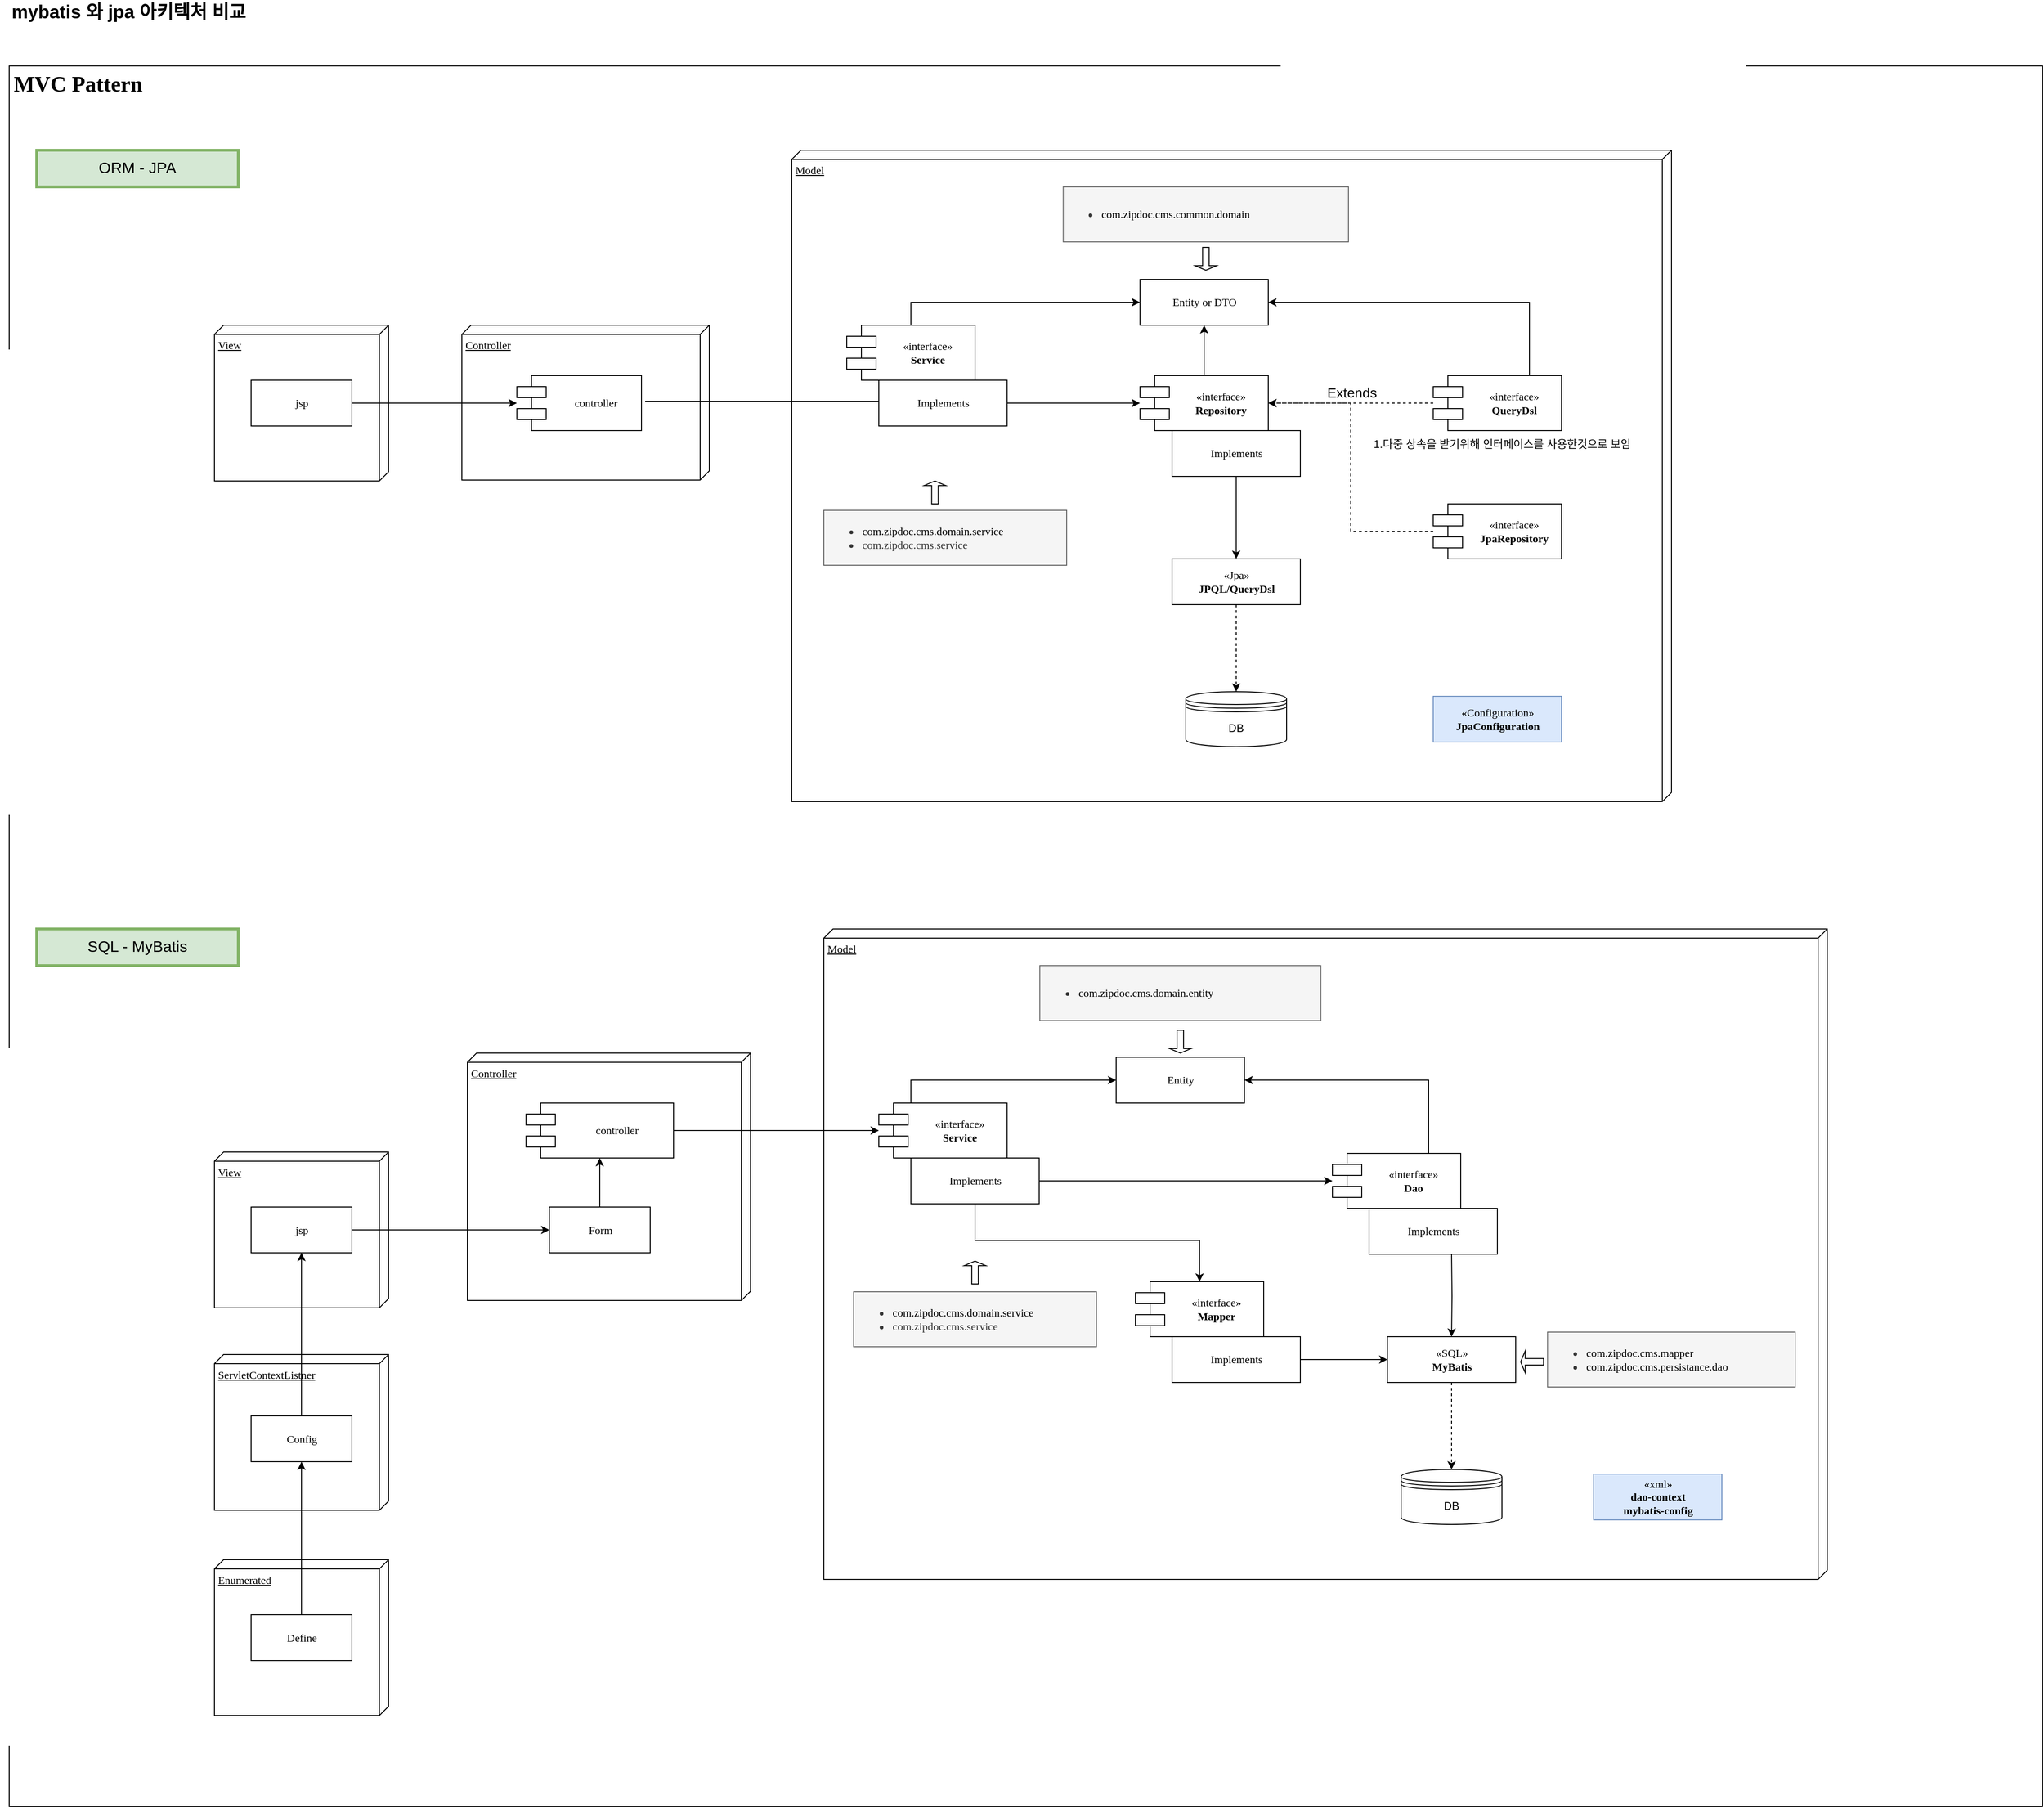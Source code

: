 <mxfile version="13.9.9" type="device"><diagram id="C5RBs43oDa-KdzZeNtuy" name="Page-1"><mxGraphModel dx="3387" dy="1460" grid="1" gridSize="10" guides="1" tooltips="1" connect="1" arrows="1" fold="1" page="1" pageScale="1" pageWidth="827" pageHeight="1169" math="0" shadow="0"><root><mxCell id="WIyWlLk6GJQsqaUBKTNV-0"/><mxCell id="WIyWlLk6GJQsqaUBKTNV-1" parent="WIyWlLk6GJQsqaUBKTNV-0"/><mxCell id="aU4CgmjhI3RZYuA5pDUV-0" value="&lt;h1&gt;MVC Pattern&lt;/h1&gt;" style="text;html=1;spacing=5;spacingTop=-20;whiteSpace=wrap;overflow=hidden;rounded=0;labelBackgroundColor=none;fontFamily=Verdana;align=left;fillColor=#ffffff;strokeColor=#000000;" vertex="1" parent="WIyWlLk6GJQsqaUBKTNV-1"><mxGeometry x="-30" y="820" width="2219" height="1900" as="geometry"/></mxCell><mxCell id="aU4CgmjhI3RZYuA5pDUV-1" value="Model" style="verticalAlign=top;align=left;spacingTop=8;spacingLeft=2;spacingRight=12;shape=cube;size=10;direction=south;fontStyle=4;html=1;rounded=0;shadow=0;comic=0;labelBackgroundColor=none;strokeWidth=1;fontFamily=Verdana;fontSize=12" vertex="1" parent="WIyWlLk6GJQsqaUBKTNV-1"><mxGeometry x="824" y="912" width="960" height="711" as="geometry"/></mxCell><mxCell id="aU4CgmjhI3RZYuA5pDUV-2" value="Controller" style="verticalAlign=top;align=left;spacingTop=8;spacingLeft=2;spacingRight=12;shape=cube;size=10;direction=south;fontStyle=4;html=1;rounded=0;shadow=0;comic=0;labelBackgroundColor=none;strokeWidth=1;fontFamily=Verdana;fontSize=12" vertex="1" parent="WIyWlLk6GJQsqaUBKTNV-1"><mxGeometry x="464" y="1103" width="270" height="169" as="geometry"/></mxCell><mxCell id="aU4CgmjhI3RZYuA5pDUV-3" value="View" style="verticalAlign=top;align=left;spacingTop=8;spacingLeft=2;spacingRight=12;shape=cube;size=10;direction=south;fontStyle=4;html=1;rounded=0;shadow=0;comic=0;labelBackgroundColor=none;strokeWidth=1;fontFamily=Verdana;fontSize=12" vertex="1" parent="WIyWlLk6GJQsqaUBKTNV-1"><mxGeometry x="194" y="1103" width="190" height="170" as="geometry"/></mxCell><mxCell id="aU4CgmjhI3RZYuA5pDUV-4" style="edgeStyle=orthogonalEdgeStyle;rounded=0;orthogonalLoop=1;jettySize=auto;html=1;startArrow=none;startFill=0;endArrow=classic;endFill=1;fontSize=15;" edge="1" parent="WIyWlLk6GJQsqaUBKTNV-1" source="aU4CgmjhI3RZYuA5pDUV-5" target="aU4CgmjhI3RZYuA5pDUV-7"><mxGeometry relative="1" as="geometry"/></mxCell><mxCell id="aU4CgmjhI3RZYuA5pDUV-5" value="jsp" style="html=1;rounded=0;shadow=0;comic=0;labelBackgroundColor=none;strokeWidth=1;fontFamily=Verdana;fontSize=12;align=center;" vertex="1" parent="WIyWlLk6GJQsqaUBKTNV-1"><mxGeometry x="234" y="1163" width="110" height="50" as="geometry"/></mxCell><mxCell id="aU4CgmjhI3RZYuA5pDUV-6" style="edgeStyle=orthogonalEdgeStyle;rounded=0;orthogonalLoop=1;jettySize=auto;html=1;startArrow=none;startFill=0;endArrow=classic;endFill=1;fontSize=15;" edge="1" parent="WIyWlLk6GJQsqaUBKTNV-1" target="aU4CgmjhI3RZYuA5pDUV-12"><mxGeometry relative="1" as="geometry"><mxPoint x="914" y="1186" as="targetPoint"/><Array as="points"><mxPoint x="664" y="1186"/></Array><mxPoint x="664" y="1186" as="sourcePoint"/></mxGeometry></mxCell><mxCell id="aU4CgmjhI3RZYuA5pDUV-7" value="controller" style="shape=component;align=center;spacingLeft=36;rounded=0;shadow=0;comic=0;labelBackgroundColor=none;strokeWidth=1;fontFamily=Verdana;fontSize=12;html=1;" vertex="1" parent="WIyWlLk6GJQsqaUBKTNV-1"><mxGeometry x="524" y="1158" width="136" height="60" as="geometry"/></mxCell><mxCell id="aU4CgmjhI3RZYuA5pDUV-8" style="edgeStyle=orthogonalEdgeStyle;rounded=0;orthogonalLoop=1;jettySize=auto;html=1;startArrow=none;startFill=0;endArrow=classic;endFill=1;fontSize=15;" edge="1" parent="WIyWlLk6GJQsqaUBKTNV-1" source="aU4CgmjhI3RZYuA5pDUV-9" target="aU4CgmjhI3RZYuA5pDUV-13"><mxGeometry relative="1" as="geometry"/></mxCell><mxCell id="aU4CgmjhI3RZYuA5pDUV-9" value="Implements" style="html=1;rounded=0;shadow=0;comic=0;labelBackgroundColor=none;strokeWidth=1;fontFamily=Verdana;fontSize=12;align=center;" vertex="1" parent="WIyWlLk6GJQsqaUBKTNV-1"><mxGeometry x="919" y="1163" width="140" height="50" as="geometry"/></mxCell><mxCell id="aU4CgmjhI3RZYuA5pDUV-10" value="ORM - JPA" style="text;html=1;strokeColor=#82b366;fillColor=#d5e8d4;align=center;verticalAlign=middle;whiteSpace=wrap;rounded=0;fontSize=17;strokeWidth=3;" vertex="1" parent="WIyWlLk6GJQsqaUBKTNV-1"><mxGeometry y="912" width="220" height="40" as="geometry"/></mxCell><mxCell id="aU4CgmjhI3RZYuA5pDUV-11" value="DB" style="shape=datastore;whiteSpace=wrap;html=1;" vertex="1" parent="WIyWlLk6GJQsqaUBKTNV-1"><mxGeometry x="1254" y="1503" width="110" height="60" as="geometry"/></mxCell><mxCell id="aU4CgmjhI3RZYuA5pDUV-12" value="&lt;span style=&quot;&quot;&gt;«interface»&lt;/span&gt;&lt;br style=&quot;&quot;&gt;&lt;b style=&quot;&quot;&gt;Service&lt;/b&gt;" style="shape=component;align=center;spacingLeft=36;rounded=0;shadow=0;comic=0;labelBackgroundColor=none;strokeWidth=1;fontFamily=Verdana;fontSize=12;html=1;" vertex="1" parent="WIyWlLk6GJQsqaUBKTNV-1"><mxGeometry x="884" y="1103" width="140" height="60" as="geometry"/></mxCell><mxCell id="aU4CgmjhI3RZYuA5pDUV-13" value="&lt;span&gt;«interface»&lt;/span&gt;&lt;br&gt;&lt;b&gt;Repository&lt;/b&gt;" style="shape=component;align=center;spacingLeft=36;rounded=0;shadow=0;comic=0;labelBackgroundColor=none;strokeWidth=1;fontFamily=Verdana;fontSize=12;html=1;" vertex="1" parent="WIyWlLk6GJQsqaUBKTNV-1"><mxGeometry x="1204" y="1158" width="140" height="60" as="geometry"/></mxCell><mxCell id="aU4CgmjhI3RZYuA5pDUV-14" value="" style="edgeStyle=orthogonalEdgeStyle;rounded=0;orthogonalLoop=1;jettySize=auto;html=1;endArrow=classic;endFill=1;fontSize=15;" edge="1" parent="WIyWlLk6GJQsqaUBKTNV-1" source="aU4CgmjhI3RZYuA5pDUV-15" target="aU4CgmjhI3RZYuA5pDUV-22"><mxGeometry relative="1" as="geometry"/></mxCell><mxCell id="aU4CgmjhI3RZYuA5pDUV-15" value="Implements" style="html=1;rounded=0;shadow=0;comic=0;labelBackgroundColor=none;strokeWidth=1;fontFamily=Verdana;fontSize=12;align=center;" vertex="1" parent="WIyWlLk6GJQsqaUBKTNV-1"><mxGeometry x="1239" y="1218" width="140" height="50" as="geometry"/></mxCell><mxCell id="aU4CgmjhI3RZYuA5pDUV-16" value="" style="edgeStyle=orthogonalEdgeStyle;rounded=0;orthogonalLoop=1;jettySize=auto;html=1;entryX=1;entryY=0.5;entryDx=0;entryDy=0;endArrow=classic;endFill=1;fontSize=15;dashed=1;" edge="1" parent="WIyWlLk6GJQsqaUBKTNV-1" source="aU4CgmjhI3RZYuA5pDUV-17" target="aU4CgmjhI3RZYuA5pDUV-13"><mxGeometry relative="1" as="geometry"/></mxCell><mxCell id="aU4CgmjhI3RZYuA5pDUV-17" value="&lt;span&gt;«interface»&lt;/span&gt;&lt;br&gt;&lt;b&gt;QueryDsl&lt;/b&gt;" style="shape=component;align=center;spacingLeft=36;rounded=0;shadow=0;comic=0;labelBackgroundColor=none;strokeWidth=1;fontFamily=Verdana;fontSize=12;html=1;" vertex="1" parent="WIyWlLk6GJQsqaUBKTNV-1"><mxGeometry x="1524" y="1158" width="140" height="60" as="geometry"/></mxCell><mxCell id="aU4CgmjhI3RZYuA5pDUV-18" style="edgeStyle=orthogonalEdgeStyle;rounded=0;orthogonalLoop=1;jettySize=auto;html=1;dashed=1;endArrow=classic;endFill=1;fontSize=15;entryX=1;entryY=0.5;entryDx=0;entryDy=0;startArrow=none;startFill=0;" edge="1" parent="WIyWlLk6GJQsqaUBKTNV-1" source="aU4CgmjhI3RZYuA5pDUV-20" target="aU4CgmjhI3RZYuA5pDUV-13"><mxGeometry relative="1" as="geometry"><mxPoint x="1434" y="1193" as="targetPoint"/></mxGeometry></mxCell><mxCell id="aU4CgmjhI3RZYuA5pDUV-19" value="Extends" style="edgeLabel;html=1;align=center;verticalAlign=middle;resizable=0;points=[];fontSize=15;" vertex="1" connectable="0" parent="aU4CgmjhI3RZYuA5pDUV-18"><mxGeometry x="0.551" y="4" relative="1" as="geometry"><mxPoint x="18.57" y="-16" as="offset"/></mxGeometry></mxCell><mxCell id="aU4CgmjhI3RZYuA5pDUV-20" value="&lt;span&gt;«interface»&lt;/span&gt;&lt;br&gt;&lt;b&gt;JpaRepository&lt;/b&gt;" style="shape=component;align=center;spacingLeft=36;rounded=0;shadow=0;comic=0;labelBackgroundColor=none;strokeWidth=1;fontFamily=Verdana;fontSize=12;html=1;" vertex="1" parent="WIyWlLk6GJQsqaUBKTNV-1"><mxGeometry x="1524" y="1298" width="140" height="60" as="geometry"/></mxCell><mxCell id="aU4CgmjhI3RZYuA5pDUV-21" value="" style="edgeStyle=orthogonalEdgeStyle;rounded=0;orthogonalLoop=1;jettySize=auto;html=1;dashed=1;endArrow=classic;endFill=1;fontSize=15;" edge="1" parent="WIyWlLk6GJQsqaUBKTNV-1" source="aU4CgmjhI3RZYuA5pDUV-22" target="aU4CgmjhI3RZYuA5pDUV-11"><mxGeometry relative="1" as="geometry"/></mxCell><mxCell id="aU4CgmjhI3RZYuA5pDUV-22" value="«Jpa»&lt;br&gt;&lt;b&gt;JPQL/QueryDsl&lt;/b&gt;" style="html=1;rounded=0;shadow=0;comic=0;labelBackgroundColor=none;strokeWidth=1;fontFamily=Verdana;fontSize=12;align=center;" vertex="1" parent="WIyWlLk6GJQsqaUBKTNV-1"><mxGeometry x="1239" y="1358" width="140" height="50" as="geometry"/></mxCell><mxCell id="aU4CgmjhI3RZYuA5pDUV-23" value="Model" style="verticalAlign=top;align=left;spacingTop=8;spacingLeft=2;spacingRight=12;shape=cube;size=10;direction=south;fontStyle=4;html=1;rounded=0;shadow=0;comic=0;labelBackgroundColor=none;strokeWidth=1;fontFamily=Verdana;fontSize=12" vertex="1" parent="WIyWlLk6GJQsqaUBKTNV-1"><mxGeometry x="859" y="1762" width="1095" height="710" as="geometry"/></mxCell><mxCell id="aU4CgmjhI3RZYuA5pDUV-24" value="Controller" style="verticalAlign=top;align=left;spacingTop=8;spacingLeft=2;spacingRight=12;shape=cube;size=10;direction=south;fontStyle=4;html=1;rounded=0;shadow=0;comic=0;labelBackgroundColor=none;strokeWidth=1;fontFamily=Verdana;fontSize=12" vertex="1" parent="WIyWlLk6GJQsqaUBKTNV-1"><mxGeometry x="470" y="1897.5" width="309" height="270" as="geometry"/></mxCell><mxCell id="aU4CgmjhI3RZYuA5pDUV-25" value="View" style="verticalAlign=top;align=left;spacingTop=8;spacingLeft=2;spacingRight=12;shape=cube;size=10;direction=south;fontStyle=4;html=1;rounded=0;shadow=0;comic=0;labelBackgroundColor=none;strokeWidth=1;fontFamily=Verdana;fontSize=12" vertex="1" parent="WIyWlLk6GJQsqaUBKTNV-1"><mxGeometry x="194" y="2005.5" width="190" height="170" as="geometry"/></mxCell><mxCell id="aU4CgmjhI3RZYuA5pDUV-26" style="edgeStyle=orthogonalEdgeStyle;rounded=0;orthogonalLoop=1;jettySize=auto;html=1;startArrow=none;startFill=0;endArrow=classic;endFill=1;fontSize=15;entryX=0;entryY=0.5;entryDx=0;entryDy=0;" edge="1" parent="WIyWlLk6GJQsqaUBKTNV-1" source="aU4CgmjhI3RZYuA5pDUV-27" target="aU4CgmjhI3RZYuA5pDUV-30"><mxGeometry relative="1" as="geometry"/></mxCell><mxCell id="aU4CgmjhI3RZYuA5pDUV-27" value="jsp" style="html=1;rounded=0;shadow=0;comic=0;labelBackgroundColor=none;strokeWidth=1;fontFamily=Verdana;fontSize=12;align=center;" vertex="1" parent="WIyWlLk6GJQsqaUBKTNV-1"><mxGeometry x="234" y="2065.5" width="110" height="50" as="geometry"/></mxCell><mxCell id="aU4CgmjhI3RZYuA5pDUV-28" style="edgeStyle=orthogonalEdgeStyle;rounded=0;orthogonalLoop=1;jettySize=auto;html=1;startArrow=none;startFill=0;endArrow=classic;endFill=1;fontSize=15;exitX=1;exitY=0.5;exitDx=0;exitDy=0;" edge="1" parent="WIyWlLk6GJQsqaUBKTNV-1" source="aU4CgmjhI3RZYuA5pDUV-31" target="aU4CgmjhI3RZYuA5pDUV-37"><mxGeometry relative="1" as="geometry"><mxPoint x="909" y="2035" as="targetPoint"/><Array as="points"/></mxGeometry></mxCell><mxCell id="aU4CgmjhI3RZYuA5pDUV-29" value="" style="edgeStyle=orthogonalEdgeStyle;rounded=1;orthogonalLoop=1;jettySize=auto;html=1;" edge="1" parent="WIyWlLk6GJQsqaUBKTNV-1" source="aU4CgmjhI3RZYuA5pDUV-30" target="aU4CgmjhI3RZYuA5pDUV-31"><mxGeometry relative="1" as="geometry"/></mxCell><mxCell id="aU4CgmjhI3RZYuA5pDUV-30" value="Form" style="html=1;rounded=0;shadow=0;comic=0;labelBackgroundColor=none;strokeWidth=1;fontFamily=Verdana;fontSize=12;align=center;" vertex="1" parent="WIyWlLk6GJQsqaUBKTNV-1"><mxGeometry x="559.5" y="2065.5" width="110" height="50" as="geometry"/></mxCell><mxCell id="aU4CgmjhI3RZYuA5pDUV-31" value="controller" style="shape=component;align=center;spacingLeft=36;rounded=0;shadow=0;comic=0;labelBackgroundColor=none;strokeWidth=1;fontFamily=Verdana;fontSize=12;html=1;" vertex="1" parent="WIyWlLk6GJQsqaUBKTNV-1"><mxGeometry x="534" y="1952" width="161" height="60" as="geometry"/></mxCell><mxCell id="aU4CgmjhI3RZYuA5pDUV-32" style="edgeStyle=orthogonalEdgeStyle;rounded=0;orthogonalLoop=1;jettySize=auto;html=1;startArrow=none;startFill=0;endArrow=classic;endFill=1;fontSize=15;" edge="1" parent="WIyWlLk6GJQsqaUBKTNV-1" source="aU4CgmjhI3RZYuA5pDUV-34" target="aU4CgmjhI3RZYuA5pDUV-38"><mxGeometry relative="1" as="geometry"/></mxCell><mxCell id="aU4CgmjhI3RZYuA5pDUV-33" style="edgeStyle=orthogonalEdgeStyle;rounded=0;orthogonalLoop=1;jettySize=auto;html=1;entryX=0.5;entryY=0;entryDx=0;entryDy=0;startArrow=none;startFill=0;endArrow=classic;endFill=1;fontFamily=Verdana;" edge="1" parent="WIyWlLk6GJQsqaUBKTNV-1" source="aU4CgmjhI3RZYuA5pDUV-34" target="aU4CgmjhI3RZYuA5pDUV-57"><mxGeometry relative="1" as="geometry"><Array as="points"><mxPoint x="1269" y="2102"/></Array></mxGeometry></mxCell><mxCell id="aU4CgmjhI3RZYuA5pDUV-34" value="Implements" style="html=1;rounded=0;shadow=0;comic=0;labelBackgroundColor=none;strokeWidth=1;fontFamily=Verdana;fontSize=12;align=center;" vertex="1" parent="WIyWlLk6GJQsqaUBKTNV-1"><mxGeometry x="954" y="2012" width="140" height="50" as="geometry"/></mxCell><mxCell id="aU4CgmjhI3RZYuA5pDUV-35" value="SQL - MyBatis" style="text;html=1;strokeColor=#82b366;fillColor=#d5e8d4;align=center;verticalAlign=middle;whiteSpace=wrap;rounded=0;fontSize=17;strokeWidth=3;" vertex="1" parent="WIyWlLk6GJQsqaUBKTNV-1"><mxGeometry y="1762" width="220" height="40" as="geometry"/></mxCell><mxCell id="aU4CgmjhI3RZYuA5pDUV-36" value="DB" style="shape=datastore;whiteSpace=wrap;html=1;" vertex="1" parent="WIyWlLk6GJQsqaUBKTNV-1"><mxGeometry x="1489" y="2352" width="110" height="60" as="geometry"/></mxCell><mxCell id="aU4CgmjhI3RZYuA5pDUV-37" value="&lt;span style=&quot;&quot;&gt;«interface»&lt;/span&gt;&lt;br style=&quot;&quot;&gt;&lt;b style=&quot;&quot;&gt;Service&lt;/b&gt;" style="shape=component;align=center;spacingLeft=36;rounded=0;shadow=0;comic=0;labelBackgroundColor=none;strokeWidth=1;fontFamily=Verdana;fontSize=12;html=1;" vertex="1" parent="WIyWlLk6GJQsqaUBKTNV-1"><mxGeometry x="919" y="1952" width="140" height="60" as="geometry"/></mxCell><mxCell id="aU4CgmjhI3RZYuA5pDUV-38" value="&lt;span&gt;«interface»&lt;/span&gt;&lt;br&gt;&lt;b&gt;Dao&lt;/b&gt;" style="shape=component;align=center;spacingLeft=36;rounded=0;shadow=0;comic=0;labelBackgroundColor=none;strokeWidth=1;fontFamily=Verdana;fontSize=12;html=1;" vertex="1" parent="WIyWlLk6GJQsqaUBKTNV-1"><mxGeometry x="1414" y="2007" width="140" height="60" as="geometry"/></mxCell><mxCell id="aU4CgmjhI3RZYuA5pDUV-39" value="" style="edgeStyle=orthogonalEdgeStyle;rounded=0;orthogonalLoop=1;jettySize=auto;html=1;endArrow=classic;endFill=1;fontSize=15;" edge="1" parent="WIyWlLk6GJQsqaUBKTNV-1" target="aU4CgmjhI3RZYuA5pDUV-41"><mxGeometry relative="1" as="geometry"><mxPoint x="1544" y="2117" as="sourcePoint"/></mxGeometry></mxCell><mxCell id="aU4CgmjhI3RZYuA5pDUV-40" value="" style="edgeStyle=orthogonalEdgeStyle;rounded=0;orthogonalLoop=1;jettySize=auto;html=1;dashed=1;endArrow=classic;endFill=1;fontSize=15;" edge="1" parent="WIyWlLk6GJQsqaUBKTNV-1" source="aU4CgmjhI3RZYuA5pDUV-41" target="aU4CgmjhI3RZYuA5pDUV-36"><mxGeometry relative="1" as="geometry"/></mxCell><mxCell id="aU4CgmjhI3RZYuA5pDUV-41" value="«SQL»&lt;br&gt;&lt;b&gt;MyBatis&lt;/b&gt;" style="html=1;rounded=0;shadow=0;comic=0;labelBackgroundColor=none;strokeWidth=1;fontFamily=Verdana;fontSize=12;align=center;" vertex="1" parent="WIyWlLk6GJQsqaUBKTNV-1"><mxGeometry x="1474" y="2207" width="140" height="50" as="geometry"/></mxCell><mxCell id="aU4CgmjhI3RZYuA5pDUV-42" value="Implements" style="html=1;rounded=0;shadow=0;comic=0;labelBackgroundColor=none;strokeWidth=1;fontFamily=Verdana;fontSize=12;align=center;" vertex="1" parent="WIyWlLk6GJQsqaUBKTNV-1"><mxGeometry x="1454" y="2067" width="140" height="50" as="geometry"/></mxCell><mxCell id="aU4CgmjhI3RZYuA5pDUV-43" value="&lt;br&gt;1.다중 상속을 받기위해 인터페이스를 사용한것으로 보임" style="text;html=1;strokeColor=none;fillColor=none;spacing=5;spacingTop=-20;whiteSpace=wrap;overflow=hidden;rounded=0;" vertex="1" parent="WIyWlLk6GJQsqaUBKTNV-1"><mxGeometry x="1454" y="1222" width="315" height="20" as="geometry"/></mxCell><mxCell id="aU4CgmjhI3RZYuA5pDUV-44" value="&lt;ul&gt;&lt;li&gt;&lt;div style=&quot;color: rgb(8, 8, 8);&quot;&gt;&lt;span style=&quot;color: rgb(0 , 0 , 0)&quot;&gt;com.zipdoc.cms.domain.service&lt;/span&gt;&lt;/div&gt;&lt;/li&gt;&lt;li&gt;&lt;span&gt;com.zipdoc.cms.service&lt;/span&gt;&lt;br&gt;&lt;/li&gt;&lt;/ul&gt;" style="text;strokeColor=#666666;html=1;whiteSpace=wrap;verticalAlign=middle;overflow=hidden;fillColor=#f5f5f5;fontColor=#333333;fontFamily=Verdana;" vertex="1" parent="WIyWlLk6GJQsqaUBKTNV-1"><mxGeometry x="859" y="1305" width="265" height="60" as="geometry"/></mxCell><mxCell id="aU4CgmjhI3RZYuA5pDUV-45" value="" style="shape=singleArrow;direction=north;whiteSpace=wrap;html=1;fillColor=#ffffff;" vertex="1" parent="WIyWlLk6GJQsqaUBKTNV-1"><mxGeometry x="968.38" y="1273" width="23.75" height="25" as="geometry"/></mxCell><mxCell id="aU4CgmjhI3RZYuA5pDUV-46" style="edgeStyle=orthogonalEdgeStyle;rounded=0;orthogonalLoop=1;jettySize=auto;html=1;fontFamily=Verdana;startArrow=classic;startFill=1;endArrow=none;endFill=0;entryX=0.5;entryY=0;entryDx=0;entryDy=0;" edge="1" parent="WIyWlLk6GJQsqaUBKTNV-1" source="aU4CgmjhI3RZYuA5pDUV-49" target="aU4CgmjhI3RZYuA5pDUV-12"><mxGeometry relative="1" as="geometry"/></mxCell><mxCell id="aU4CgmjhI3RZYuA5pDUV-47" style="edgeStyle=orthogonalEdgeStyle;rounded=0;orthogonalLoop=1;jettySize=auto;html=1;fontFamily=Verdana;startArrow=classic;startFill=1;endArrow=none;endFill=0;" edge="1" parent="WIyWlLk6GJQsqaUBKTNV-1" source="aU4CgmjhI3RZYuA5pDUV-49" target="aU4CgmjhI3RZYuA5pDUV-13"><mxGeometry relative="1" as="geometry"/></mxCell><mxCell id="aU4CgmjhI3RZYuA5pDUV-48" style="edgeStyle=orthogonalEdgeStyle;rounded=0;orthogonalLoop=1;jettySize=auto;html=1;entryX=0.75;entryY=0;entryDx=0;entryDy=0;fontFamily=Verdana;endArrow=none;endFill=0;startArrow=classic;startFill=1;" edge="1" parent="WIyWlLk6GJQsqaUBKTNV-1" source="aU4CgmjhI3RZYuA5pDUV-49" target="aU4CgmjhI3RZYuA5pDUV-17"><mxGeometry relative="1" as="geometry"/></mxCell><mxCell id="aU4CgmjhI3RZYuA5pDUV-49" value="Entity or DTO" style="html=1;rounded=0;shadow=0;comic=0;labelBackgroundColor=none;strokeWidth=1;fontFamily=Verdana;fontSize=12;align=center;" vertex="1" parent="WIyWlLk6GJQsqaUBKTNV-1"><mxGeometry x="1204" y="1053" width="140" height="50" as="geometry"/></mxCell><mxCell id="aU4CgmjhI3RZYuA5pDUV-50" value="&lt;ul&gt;&lt;li&gt;&lt;pre&gt;&lt;font&gt;&lt;font color=&quot;#000000&quot; face=&quot;verdana&quot;&gt;com.zipdoc.cms.common.domain&lt;br&gt;&lt;/font&gt;&lt;/font&gt;&lt;/pre&gt;&lt;/li&gt;&lt;/ul&gt;" style="text;strokeColor=#666666;html=1;whiteSpace=wrap;verticalAlign=middle;overflow=hidden;fillColor=#f5f5f5;fontColor=#333333;fontFamily=Verdana;align=left;" vertex="1" parent="WIyWlLk6GJQsqaUBKTNV-1"><mxGeometry x="1120.25" y="952" width="311.25" height="60" as="geometry"/></mxCell><mxCell id="aU4CgmjhI3RZYuA5pDUV-51" value="" style="shape=singleArrow;direction=north;whiteSpace=wrap;html=1;fillColor=#ffffff;rotation=-180;" vertex="1" parent="WIyWlLk6GJQsqaUBKTNV-1"><mxGeometry x="1264" y="1018" width="23.75" height="25" as="geometry"/></mxCell><mxCell id="aU4CgmjhI3RZYuA5pDUV-52" style="edgeStyle=orthogonalEdgeStyle;rounded=0;orthogonalLoop=1;jettySize=auto;html=1;entryX=0.75;entryY=0;entryDx=0;entryDy=0;startArrow=classic;startFill=1;endArrow=none;endFill=0;fontFamily=Verdana;exitX=1;exitY=0.5;exitDx=0;exitDy=0;" edge="1" parent="WIyWlLk6GJQsqaUBKTNV-1" source="aU4CgmjhI3RZYuA5pDUV-54" target="aU4CgmjhI3RZYuA5pDUV-38"><mxGeometry relative="1" as="geometry"/></mxCell><mxCell id="aU4CgmjhI3RZYuA5pDUV-53" style="edgeStyle=orthogonalEdgeStyle;rounded=0;orthogonalLoop=1;jettySize=auto;html=1;entryX=0.25;entryY=0;entryDx=0;entryDy=0;startArrow=classic;startFill=1;endArrow=none;endFill=0;fontFamily=Verdana;" edge="1" parent="WIyWlLk6GJQsqaUBKTNV-1" source="aU4CgmjhI3RZYuA5pDUV-54" target="aU4CgmjhI3RZYuA5pDUV-37"><mxGeometry relative="1" as="geometry"/></mxCell><mxCell id="aU4CgmjhI3RZYuA5pDUV-54" value="Entity" style="html=1;rounded=0;shadow=0;comic=0;labelBackgroundColor=none;strokeWidth=1;fontFamily=Verdana;fontSize=12;align=center;" vertex="1" parent="WIyWlLk6GJQsqaUBKTNV-1"><mxGeometry x="1177.99" y="1902" width="140" height="50" as="geometry"/></mxCell><mxCell id="aU4CgmjhI3RZYuA5pDUV-55" value="&lt;ul&gt;&lt;li&gt;&lt;div style=&quot;color: rgb(8 , 8 , 8)&quot;&gt;&lt;pre style=&quot;font-family: &amp;#34;verdana&amp;#34;&quot;&gt;&lt;span style=&quot;color: rgb(0 , 0 , 0)&quot;&gt;com.zipdoc.cms.domain.entity&lt;/span&gt;&lt;/pre&gt;&lt;/div&gt;&lt;/li&gt;&lt;/ul&gt;" style="text;strokeColor=#666666;html=1;whiteSpace=wrap;verticalAlign=middle;overflow=hidden;fillColor=#f5f5f5;fontColor=#333333;fontFamily=Verdana;align=left;" vertex="1" parent="WIyWlLk6GJQsqaUBKTNV-1"><mxGeometry x="1094.68" y="1802" width="306.63" height="60" as="geometry"/></mxCell><mxCell id="aU4CgmjhI3RZYuA5pDUV-56" value="" style="shape=singleArrow;direction=north;whiteSpace=wrap;html=1;fillColor=#ffffff;rotation=-180;" vertex="1" parent="WIyWlLk6GJQsqaUBKTNV-1"><mxGeometry x="1236.12" y="1872.5" width="23.75" height="25" as="geometry"/></mxCell><mxCell id="aU4CgmjhI3RZYuA5pDUV-57" value="&lt;span&gt;«interface»&lt;/span&gt;&lt;br&gt;&lt;b&gt;Mapper&lt;/b&gt;" style="shape=component;align=center;spacingLeft=36;rounded=0;shadow=0;comic=0;labelBackgroundColor=none;strokeWidth=1;fontFamily=Verdana;fontSize=12;html=1;" vertex="1" parent="WIyWlLk6GJQsqaUBKTNV-1"><mxGeometry x="1199" y="2147" width="140" height="60" as="geometry"/></mxCell><mxCell id="aU4CgmjhI3RZYuA5pDUV-58" style="edgeStyle=orthogonalEdgeStyle;rounded=0;orthogonalLoop=1;jettySize=auto;html=1;startArrow=none;startFill=0;endArrow=classic;endFill=1;fontFamily=Verdana;" edge="1" parent="WIyWlLk6GJQsqaUBKTNV-1" source="aU4CgmjhI3RZYuA5pDUV-59" target="aU4CgmjhI3RZYuA5pDUV-41"><mxGeometry relative="1" as="geometry"/></mxCell><mxCell id="aU4CgmjhI3RZYuA5pDUV-59" value="Implements" style="html=1;rounded=0;shadow=0;comic=0;labelBackgroundColor=none;strokeWidth=1;fontFamily=Verdana;fontSize=12;align=center;" vertex="1" parent="WIyWlLk6GJQsqaUBKTNV-1"><mxGeometry x="1239" y="2207" width="140" height="50" as="geometry"/></mxCell><mxCell id="aU4CgmjhI3RZYuA5pDUV-60" value="&lt;ul&gt;&lt;li&gt;&lt;div&gt;&lt;div&gt;&lt;font color=&quot;#000000&quot;&gt;com.zipdoc.cms.mapper&lt;/font&gt;&lt;font color=&quot;#080808&quot;&gt;&lt;br&gt;&lt;/font&gt;&lt;/div&gt;&lt;/div&gt;&lt;/li&gt;&lt;li&gt;&lt;div&gt;&lt;font color=&quot;#000000&quot;&gt;com.zipdoc.cms.persistance.dao&lt;/font&gt;&lt;/div&gt;&lt;/li&gt;&lt;/ul&gt;" style="text;strokeColor=#666666;html=1;whiteSpace=wrap;verticalAlign=middle;overflow=hidden;fillColor=#f5f5f5;fontColor=#333333;fontFamily=Verdana;align=left;" vertex="1" parent="WIyWlLk6GJQsqaUBKTNV-1"><mxGeometry x="1648.75" y="2202" width="270.25" height="60" as="geometry"/></mxCell><mxCell id="aU4CgmjhI3RZYuA5pDUV-61" value="" style="shape=singleArrow;direction=north;whiteSpace=wrap;html=1;fillColor=#ffffff;rotation=-90;" vertex="1" parent="WIyWlLk6GJQsqaUBKTNV-1"><mxGeometry x="1620" y="2222" width="23.75" height="25" as="geometry"/></mxCell><mxCell id="aU4CgmjhI3RZYuA5pDUV-62" value="«Configuration»&lt;br&gt;&lt;b&gt;JpaConfiguration&lt;/b&gt;" style="html=1;rounded=0;shadow=0;comic=0;labelBackgroundColor=none;strokeWidth=1;fontFamily=Verdana;fontSize=12;align=center;fillColor=#dae8fc;strokeColor=#6c8ebf;" vertex="1" parent="WIyWlLk6GJQsqaUBKTNV-1"><mxGeometry x="1524" y="1508" width="140" height="50" as="geometry"/></mxCell><mxCell id="aU4CgmjhI3RZYuA5pDUV-63" value="«xml»&lt;br&gt;&lt;b&gt;dao-context&lt;br&gt;mybatis-config&lt;br&gt;&lt;/b&gt;" style="html=1;rounded=0;shadow=0;comic=0;labelBackgroundColor=none;strokeWidth=1;fontFamily=Verdana;fontSize=12;align=center;fillColor=#dae8fc;strokeColor=#6c8ebf;" vertex="1" parent="WIyWlLk6GJQsqaUBKTNV-1"><mxGeometry x="1699" y="2357" width="140" height="50" as="geometry"/></mxCell><mxCell id="aU4CgmjhI3RZYuA5pDUV-64" value="&lt;ul&gt;&lt;li&gt;&lt;div style=&quot;color: rgb(8, 8, 8);&quot;&gt;&lt;span style=&quot;color: rgb(0 , 0 , 0)&quot;&gt;com.zipdoc.cms.domain.service&lt;/span&gt;&lt;/div&gt;&lt;/li&gt;&lt;li&gt;&lt;span&gt;com.zipdoc.cms.service&lt;/span&gt;&lt;br&gt;&lt;/li&gt;&lt;/ul&gt;" style="text;strokeColor=#666666;html=1;whiteSpace=wrap;verticalAlign=middle;overflow=hidden;fillColor=#f5f5f5;fontColor=#333333;fontFamily=Verdana;" vertex="1" parent="WIyWlLk6GJQsqaUBKTNV-1"><mxGeometry x="891.5" y="2158" width="265" height="60" as="geometry"/></mxCell><mxCell id="aU4CgmjhI3RZYuA5pDUV-65" value="" style="shape=singleArrow;direction=north;whiteSpace=wrap;html=1;fillColor=#ffffff;" vertex="1" parent="WIyWlLk6GJQsqaUBKTNV-1"><mxGeometry x="1012.13" y="2124.5" width="23.75" height="25" as="geometry"/></mxCell><mxCell id="aU4CgmjhI3RZYuA5pDUV-66" value="ServletContextListner" style="verticalAlign=top;align=left;spacingTop=8;spacingLeft=2;spacingRight=12;shape=cube;size=10;direction=south;fontStyle=4;html=1;rounded=0;shadow=0;comic=0;labelBackgroundColor=none;strokeWidth=1;fontFamily=Verdana;fontSize=12" vertex="1" parent="WIyWlLk6GJQsqaUBKTNV-1"><mxGeometry x="194" y="2226.5" width="190" height="170" as="geometry"/></mxCell><mxCell id="aU4CgmjhI3RZYuA5pDUV-67" value="Config" style="html=1;rounded=0;shadow=0;comic=0;labelBackgroundColor=none;strokeWidth=1;fontFamily=Verdana;fontSize=12;align=center;" vertex="1" parent="WIyWlLk6GJQsqaUBKTNV-1"><mxGeometry x="234" y="2293.5" width="110" height="50" as="geometry"/></mxCell><mxCell id="aU4CgmjhI3RZYuA5pDUV-68" style="edgeStyle=orthogonalEdgeStyle;rounded=0;orthogonalLoop=1;jettySize=auto;html=1;" edge="1" parent="WIyWlLk6GJQsqaUBKTNV-1" source="aU4CgmjhI3RZYuA5pDUV-67" target="aU4CgmjhI3RZYuA5pDUV-27"><mxGeometry relative="1" as="geometry"/></mxCell><mxCell id="aU4CgmjhI3RZYuA5pDUV-69" value="&lt;span style=&quot;text-align: center&quot;&gt;Enumerated&lt;/span&gt;" style="verticalAlign=top;align=left;spacingTop=8;spacingLeft=2;spacingRight=12;shape=cube;size=10;direction=south;fontStyle=4;html=1;rounded=0;shadow=0;comic=0;labelBackgroundColor=none;strokeWidth=1;fontFamily=Verdana;fontSize=12" vertex="1" parent="WIyWlLk6GJQsqaUBKTNV-1"><mxGeometry x="194" y="2450.5" width="190" height="170" as="geometry"/></mxCell><mxCell id="aU4CgmjhI3RZYuA5pDUV-70" style="edgeStyle=orthogonalEdgeStyle;rounded=0;orthogonalLoop=1;jettySize=auto;html=1;" edge="1" parent="WIyWlLk6GJQsqaUBKTNV-1" source="aU4CgmjhI3RZYuA5pDUV-71" target="aU4CgmjhI3RZYuA5pDUV-67"><mxGeometry relative="1" as="geometry"/></mxCell><mxCell id="aU4CgmjhI3RZYuA5pDUV-71" value="Define" style="html=1;rounded=0;shadow=0;comic=0;labelBackgroundColor=none;strokeWidth=1;fontFamily=Verdana;fontSize=12;align=center;" vertex="1" parent="WIyWlLk6GJQsqaUBKTNV-1"><mxGeometry x="234" y="2510.5" width="110" height="50" as="geometry"/></mxCell><mxCell id="aU4CgmjhI3RZYuA5pDUV-72" value="&lt;b&gt;&lt;font style=&quot;font-size: 20px&quot;&gt;mybatis 와 jpa 아키텍처 비교&lt;/font&gt;&lt;/b&gt;" style="text;html=1;align=center;verticalAlign=middle;resizable=0;points=[];autosize=1;" vertex="1" parent="WIyWlLk6GJQsqaUBKTNV-1"><mxGeometry x="-40" y="750" width="280" height="20" as="geometry"/></mxCell></root></mxGraphModel></diagram></mxfile>
